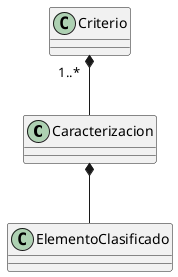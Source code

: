 @startuml criterio-uml
class Caracterizacion
class ElementoClasificado
class Criterio
Criterio"1..*  " *-- Caracterizacion
Caracterizacion *-- ElementoClasificado
@enduml